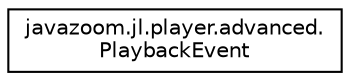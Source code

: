 digraph "Graphical Class Hierarchy"
{
 // LATEX_PDF_SIZE
  edge [fontname="Helvetica",fontsize="10",labelfontname="Helvetica",labelfontsize="10"];
  node [fontname="Helvetica",fontsize="10",shape=record];
  rankdir="LR";
  Node0 [label="javazoom.jl.player.advanced.\lPlaybackEvent",height=0.2,width=0.4,color="black", fillcolor="white", style="filled",URL="$classjavazoom_1_1jl_1_1player_1_1advanced_1_1_playback_event.html",tooltip=" "];
}
